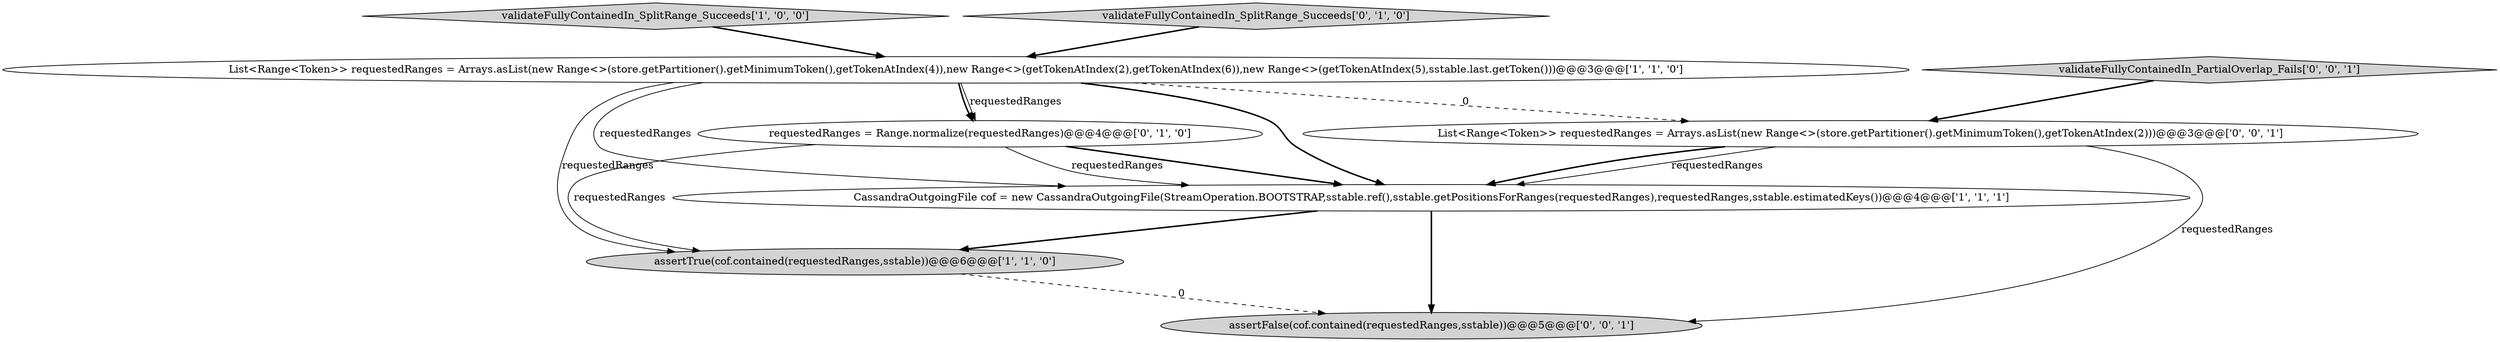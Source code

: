 digraph {
2 [style = filled, label = "CassandraOutgoingFile cof = new CassandraOutgoingFile(StreamOperation.BOOTSTRAP,sstable.ref(),sstable.getPositionsForRanges(requestedRanges),requestedRanges,sstable.estimatedKeys())@@@4@@@['1', '1', '1']", fillcolor = white, shape = ellipse image = "AAA0AAABBB1BBB"];
3 [style = filled, label = "validateFullyContainedIn_SplitRange_Succeeds['1', '0', '0']", fillcolor = lightgray, shape = diamond image = "AAA0AAABBB1BBB"];
6 [style = filled, label = "validateFullyContainedIn_PartialOverlap_Fails['0', '0', '1']", fillcolor = lightgray, shape = diamond image = "AAA0AAABBB3BBB"];
7 [style = filled, label = "List<Range<Token>> requestedRanges = Arrays.asList(new Range<>(store.getPartitioner().getMinimumToken(),getTokenAtIndex(2)))@@@3@@@['0', '0', '1']", fillcolor = white, shape = ellipse image = "AAA0AAABBB3BBB"];
8 [style = filled, label = "assertFalse(cof.contained(requestedRanges,sstable))@@@5@@@['0', '0', '1']", fillcolor = lightgray, shape = ellipse image = "AAA0AAABBB3BBB"];
0 [style = filled, label = "List<Range<Token>> requestedRanges = Arrays.asList(new Range<>(store.getPartitioner().getMinimumToken(),getTokenAtIndex(4)),new Range<>(getTokenAtIndex(2),getTokenAtIndex(6)),new Range<>(getTokenAtIndex(5),sstable.last.getToken()))@@@3@@@['1', '1', '0']", fillcolor = white, shape = ellipse image = "AAA0AAABBB1BBB"];
1 [style = filled, label = "assertTrue(cof.contained(requestedRanges,sstable))@@@6@@@['1', '1', '0']", fillcolor = lightgray, shape = ellipse image = "AAA0AAABBB1BBB"];
5 [style = filled, label = "validateFullyContainedIn_SplitRange_Succeeds['0', '1', '0']", fillcolor = lightgray, shape = diamond image = "AAA0AAABBB2BBB"];
4 [style = filled, label = "requestedRanges = Range.normalize(requestedRanges)@@@4@@@['0', '1', '0']", fillcolor = white, shape = ellipse image = "AAA1AAABBB2BBB"];
0->1 [style = solid, label="requestedRanges"];
7->8 [style = solid, label="requestedRanges"];
2->8 [style = bold, label=""];
0->2 [style = solid, label="requestedRanges"];
5->0 [style = bold, label=""];
0->7 [style = dashed, label="0"];
4->2 [style = solid, label="requestedRanges"];
0->2 [style = bold, label=""];
7->2 [style = solid, label="requestedRanges"];
6->7 [style = bold, label=""];
0->4 [style = bold, label=""];
4->1 [style = solid, label="requestedRanges"];
1->8 [style = dashed, label="0"];
3->0 [style = bold, label=""];
2->1 [style = bold, label=""];
4->2 [style = bold, label=""];
0->4 [style = solid, label="requestedRanges"];
7->2 [style = bold, label=""];
}
